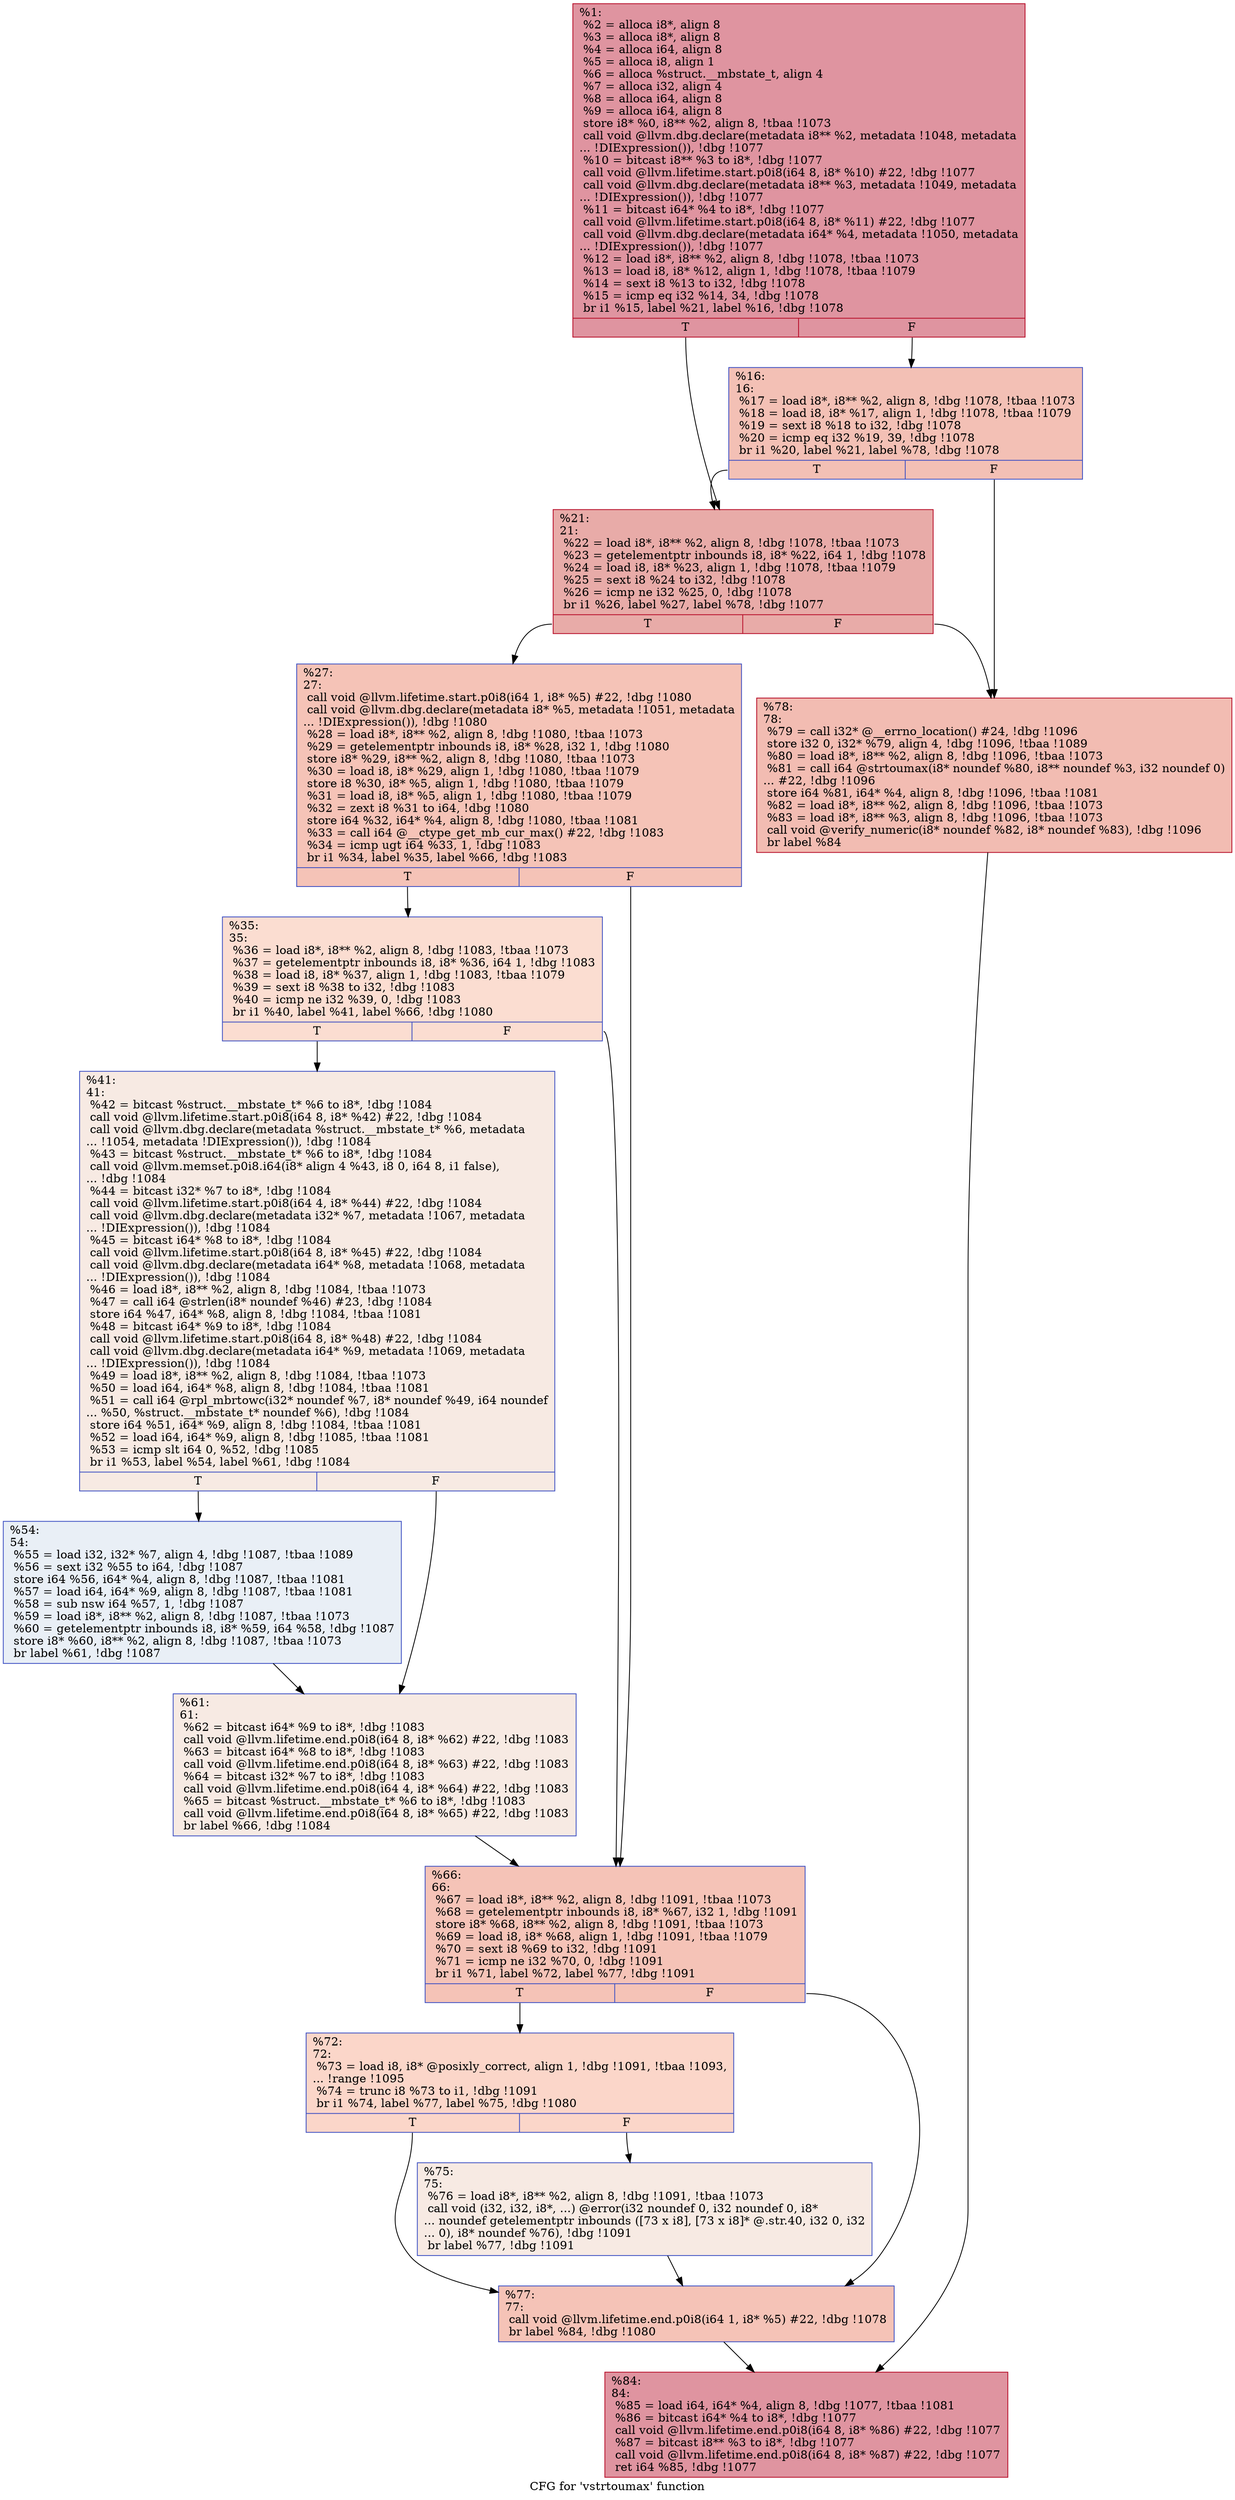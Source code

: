 digraph "CFG for 'vstrtoumax' function" {
	label="CFG for 'vstrtoumax' function";

	Node0x1a23380 [shape=record,color="#b70d28ff", style=filled, fillcolor="#b70d2870",label="{%1:\l  %2 = alloca i8*, align 8\l  %3 = alloca i8*, align 8\l  %4 = alloca i64, align 8\l  %5 = alloca i8, align 1\l  %6 = alloca %struct.__mbstate_t, align 4\l  %7 = alloca i32, align 4\l  %8 = alloca i64, align 8\l  %9 = alloca i64, align 8\l  store i8* %0, i8** %2, align 8, !tbaa !1073\l  call void @llvm.dbg.declare(metadata i8** %2, metadata !1048, metadata\l... !DIExpression()), !dbg !1077\l  %10 = bitcast i8** %3 to i8*, !dbg !1077\l  call void @llvm.lifetime.start.p0i8(i64 8, i8* %10) #22, !dbg !1077\l  call void @llvm.dbg.declare(metadata i8** %3, metadata !1049, metadata\l... !DIExpression()), !dbg !1077\l  %11 = bitcast i64* %4 to i8*, !dbg !1077\l  call void @llvm.lifetime.start.p0i8(i64 8, i8* %11) #22, !dbg !1077\l  call void @llvm.dbg.declare(metadata i64* %4, metadata !1050, metadata\l... !DIExpression()), !dbg !1077\l  %12 = load i8*, i8** %2, align 8, !dbg !1078, !tbaa !1073\l  %13 = load i8, i8* %12, align 1, !dbg !1078, !tbaa !1079\l  %14 = sext i8 %13 to i32, !dbg !1078\l  %15 = icmp eq i32 %14, 34, !dbg !1078\l  br i1 %15, label %21, label %16, !dbg !1078\l|{<s0>T|<s1>F}}"];
	Node0x1a23380:s0 -> Node0x1a234a0;
	Node0x1a23380:s1 -> Node0x1a23450;
	Node0x1a23450 [shape=record,color="#3d50c3ff", style=filled, fillcolor="#e5705870",label="{%16:\l16:                                               \l  %17 = load i8*, i8** %2, align 8, !dbg !1078, !tbaa !1073\l  %18 = load i8, i8* %17, align 1, !dbg !1078, !tbaa !1079\l  %19 = sext i8 %18 to i32, !dbg !1078\l  %20 = icmp eq i32 %19, 39, !dbg !1078\l  br i1 %20, label %21, label %78, !dbg !1078\l|{<s0>T|<s1>F}}"];
	Node0x1a23450:s0 -> Node0x1a234a0;
	Node0x1a23450:s1 -> Node0x1a237c0;
	Node0x1a234a0 [shape=record,color="#b70d28ff", style=filled, fillcolor="#cc403a70",label="{%21:\l21:                                               \l  %22 = load i8*, i8** %2, align 8, !dbg !1078, !tbaa !1073\l  %23 = getelementptr inbounds i8, i8* %22, i64 1, !dbg !1078\l  %24 = load i8, i8* %23, align 1, !dbg !1078, !tbaa !1079\l  %25 = sext i8 %24 to i32, !dbg !1078\l  %26 = icmp ne i32 %25, 0, !dbg !1078\l  br i1 %26, label %27, label %78, !dbg !1077\l|{<s0>T|<s1>F}}"];
	Node0x1a234a0:s0 -> Node0x1a234f0;
	Node0x1a234a0:s1 -> Node0x1a237c0;
	Node0x1a234f0 [shape=record,color="#3d50c3ff", style=filled, fillcolor="#e8765c70",label="{%27:\l27:                                               \l  call void @llvm.lifetime.start.p0i8(i64 1, i8* %5) #22, !dbg !1080\l  call void @llvm.dbg.declare(metadata i8* %5, metadata !1051, metadata\l... !DIExpression()), !dbg !1080\l  %28 = load i8*, i8** %2, align 8, !dbg !1080, !tbaa !1073\l  %29 = getelementptr inbounds i8, i8* %28, i32 1, !dbg !1080\l  store i8* %29, i8** %2, align 8, !dbg !1080, !tbaa !1073\l  %30 = load i8, i8* %29, align 1, !dbg !1080, !tbaa !1079\l  store i8 %30, i8* %5, align 1, !dbg !1080, !tbaa !1079\l  %31 = load i8, i8* %5, align 1, !dbg !1080, !tbaa !1079\l  %32 = zext i8 %31 to i64, !dbg !1080\l  store i64 %32, i64* %4, align 8, !dbg !1080, !tbaa !1081\l  %33 = call i64 @__ctype_get_mb_cur_max() #22, !dbg !1083\l  %34 = icmp ugt i64 %33, 1, !dbg !1083\l  br i1 %34, label %35, label %66, !dbg !1083\l|{<s0>T|<s1>F}}"];
	Node0x1a234f0:s0 -> Node0x1a23540;
	Node0x1a234f0:s1 -> Node0x1a23680;
	Node0x1a23540 [shape=record,color="#3d50c3ff", style=filled, fillcolor="#f7b39670",label="{%35:\l35:                                               \l  %36 = load i8*, i8** %2, align 8, !dbg !1083, !tbaa !1073\l  %37 = getelementptr inbounds i8, i8* %36, i64 1, !dbg !1083\l  %38 = load i8, i8* %37, align 1, !dbg !1083, !tbaa !1079\l  %39 = sext i8 %38 to i32, !dbg !1083\l  %40 = icmp ne i32 %39, 0, !dbg !1083\l  br i1 %40, label %41, label %66, !dbg !1080\l|{<s0>T|<s1>F}}"];
	Node0x1a23540:s0 -> Node0x1a23590;
	Node0x1a23540:s1 -> Node0x1a23680;
	Node0x1a23590 [shape=record,color="#3d50c3ff", style=filled, fillcolor="#eed0c070",label="{%41:\l41:                                               \l  %42 = bitcast %struct.__mbstate_t* %6 to i8*, !dbg !1084\l  call void @llvm.lifetime.start.p0i8(i64 8, i8* %42) #22, !dbg !1084\l  call void @llvm.dbg.declare(metadata %struct.__mbstate_t* %6, metadata\l... !1054, metadata !DIExpression()), !dbg !1084\l  %43 = bitcast %struct.__mbstate_t* %6 to i8*, !dbg !1084\l  call void @llvm.memset.p0i8.i64(i8* align 4 %43, i8 0, i64 8, i1 false),\l... !dbg !1084\l  %44 = bitcast i32* %7 to i8*, !dbg !1084\l  call void @llvm.lifetime.start.p0i8(i64 4, i8* %44) #22, !dbg !1084\l  call void @llvm.dbg.declare(metadata i32* %7, metadata !1067, metadata\l... !DIExpression()), !dbg !1084\l  %45 = bitcast i64* %8 to i8*, !dbg !1084\l  call void @llvm.lifetime.start.p0i8(i64 8, i8* %45) #22, !dbg !1084\l  call void @llvm.dbg.declare(metadata i64* %8, metadata !1068, metadata\l... !DIExpression()), !dbg !1084\l  %46 = load i8*, i8** %2, align 8, !dbg !1084, !tbaa !1073\l  %47 = call i64 @strlen(i8* noundef %46) #23, !dbg !1084\l  store i64 %47, i64* %8, align 8, !dbg !1084, !tbaa !1081\l  %48 = bitcast i64* %9 to i8*, !dbg !1084\l  call void @llvm.lifetime.start.p0i8(i64 8, i8* %48) #22, !dbg !1084\l  call void @llvm.dbg.declare(metadata i64* %9, metadata !1069, metadata\l... !DIExpression()), !dbg !1084\l  %49 = load i8*, i8** %2, align 8, !dbg !1084, !tbaa !1073\l  %50 = load i64, i64* %8, align 8, !dbg !1084, !tbaa !1081\l  %51 = call i64 @rpl_mbrtowc(i32* noundef %7, i8* noundef %49, i64 noundef\l... %50, %struct.__mbstate_t* noundef %6), !dbg !1084\l  store i64 %51, i64* %9, align 8, !dbg !1084, !tbaa !1081\l  %52 = load i64, i64* %9, align 8, !dbg !1085, !tbaa !1081\l  %53 = icmp slt i64 0, %52, !dbg !1085\l  br i1 %53, label %54, label %61, !dbg !1084\l|{<s0>T|<s1>F}}"];
	Node0x1a23590:s0 -> Node0x1a235e0;
	Node0x1a23590:s1 -> Node0x1a23630;
	Node0x1a235e0 [shape=record,color="#3d50c3ff", style=filled, fillcolor="#cedaeb70",label="{%54:\l54:                                               \l  %55 = load i32, i32* %7, align 4, !dbg !1087, !tbaa !1089\l  %56 = sext i32 %55 to i64, !dbg !1087\l  store i64 %56, i64* %4, align 8, !dbg !1087, !tbaa !1081\l  %57 = load i64, i64* %9, align 8, !dbg !1087, !tbaa !1081\l  %58 = sub nsw i64 %57, 1, !dbg !1087\l  %59 = load i8*, i8** %2, align 8, !dbg !1087, !tbaa !1073\l  %60 = getelementptr inbounds i8, i8* %59, i64 %58, !dbg !1087\l  store i8* %60, i8** %2, align 8, !dbg !1087, !tbaa !1073\l  br label %61, !dbg !1087\l}"];
	Node0x1a235e0 -> Node0x1a23630;
	Node0x1a23630 [shape=record,color="#3d50c3ff", style=filled, fillcolor="#eed0c070",label="{%61:\l61:                                               \l  %62 = bitcast i64* %9 to i8*, !dbg !1083\l  call void @llvm.lifetime.end.p0i8(i64 8, i8* %62) #22, !dbg !1083\l  %63 = bitcast i64* %8 to i8*, !dbg !1083\l  call void @llvm.lifetime.end.p0i8(i64 8, i8* %63) #22, !dbg !1083\l  %64 = bitcast i32* %7 to i8*, !dbg !1083\l  call void @llvm.lifetime.end.p0i8(i64 4, i8* %64) #22, !dbg !1083\l  %65 = bitcast %struct.__mbstate_t* %6 to i8*, !dbg !1083\l  call void @llvm.lifetime.end.p0i8(i64 8, i8* %65) #22, !dbg !1083\l  br label %66, !dbg !1084\l}"];
	Node0x1a23630 -> Node0x1a23680;
	Node0x1a23680 [shape=record,color="#3d50c3ff", style=filled, fillcolor="#e8765c70",label="{%66:\l66:                                               \l  %67 = load i8*, i8** %2, align 8, !dbg !1091, !tbaa !1073\l  %68 = getelementptr inbounds i8, i8* %67, i32 1, !dbg !1091\l  store i8* %68, i8** %2, align 8, !dbg !1091, !tbaa !1073\l  %69 = load i8, i8* %68, align 1, !dbg !1091, !tbaa !1079\l  %70 = sext i8 %69 to i32, !dbg !1091\l  %71 = icmp ne i32 %70, 0, !dbg !1091\l  br i1 %71, label %72, label %77, !dbg !1091\l|{<s0>T|<s1>F}}"];
	Node0x1a23680:s0 -> Node0x1a236d0;
	Node0x1a23680:s1 -> Node0x1a23770;
	Node0x1a236d0 [shape=record,color="#3d50c3ff", style=filled, fillcolor="#f6a38570",label="{%72:\l72:                                               \l  %73 = load i8, i8* @posixly_correct, align 1, !dbg !1091, !tbaa !1093,\l... !range !1095\l  %74 = trunc i8 %73 to i1, !dbg !1091\l  br i1 %74, label %77, label %75, !dbg !1080\l|{<s0>T|<s1>F}}"];
	Node0x1a236d0:s0 -> Node0x1a23770;
	Node0x1a236d0:s1 -> Node0x1a23720;
	Node0x1a23720 [shape=record,color="#3d50c3ff", style=filled, fillcolor="#eed0c070",label="{%75:\l75:                                               \l  %76 = load i8*, i8** %2, align 8, !dbg !1091, !tbaa !1073\l  call void (i32, i32, i8*, ...) @error(i32 noundef 0, i32 noundef 0, i8*\l... noundef getelementptr inbounds ([73 x i8], [73 x i8]* @.str.40, i32 0, i32\l... 0), i8* noundef %76), !dbg !1091\l  br label %77, !dbg !1091\l}"];
	Node0x1a23720 -> Node0x1a23770;
	Node0x1a23770 [shape=record,color="#3d50c3ff", style=filled, fillcolor="#e8765c70",label="{%77:\l77:                                               \l  call void @llvm.lifetime.end.p0i8(i64 1, i8* %5) #22, !dbg !1078\l  br label %84, !dbg !1080\l}"];
	Node0x1a23770 -> Node0x1a23810;
	Node0x1a237c0 [shape=record,color="#b70d28ff", style=filled, fillcolor="#e1675170",label="{%78:\l78:                                               \l  %79 = call i32* @__errno_location() #24, !dbg !1096\l  store i32 0, i32* %79, align 4, !dbg !1096, !tbaa !1089\l  %80 = load i8*, i8** %2, align 8, !dbg !1096, !tbaa !1073\l  %81 = call i64 @strtoumax(i8* noundef %80, i8** noundef %3, i32 noundef 0)\l... #22, !dbg !1096\l  store i64 %81, i64* %4, align 8, !dbg !1096, !tbaa !1081\l  %82 = load i8*, i8** %2, align 8, !dbg !1096, !tbaa !1073\l  %83 = load i8*, i8** %3, align 8, !dbg !1096, !tbaa !1073\l  call void @verify_numeric(i8* noundef %82, i8* noundef %83), !dbg !1096\l  br label %84\l}"];
	Node0x1a237c0 -> Node0x1a23810;
	Node0x1a23810 [shape=record,color="#b70d28ff", style=filled, fillcolor="#b70d2870",label="{%84:\l84:                                               \l  %85 = load i64, i64* %4, align 8, !dbg !1077, !tbaa !1081\l  %86 = bitcast i64* %4 to i8*, !dbg !1077\l  call void @llvm.lifetime.end.p0i8(i64 8, i8* %86) #22, !dbg !1077\l  %87 = bitcast i8** %3 to i8*, !dbg !1077\l  call void @llvm.lifetime.end.p0i8(i64 8, i8* %87) #22, !dbg !1077\l  ret i64 %85, !dbg !1077\l}"];
}
